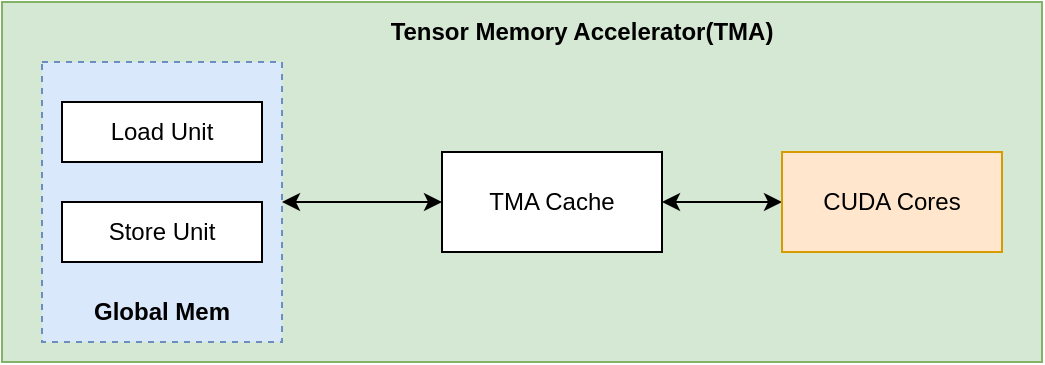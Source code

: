 <mxfile version="26.0.16">
  <diagram name="第 1 页" id="ePOfR6-7XK6J3gQvAiG-">
    <mxGraphModel dx="775" dy="376" grid="1" gridSize="10" guides="1" tooltips="1" connect="1" arrows="1" fold="1" page="1" pageScale="1" pageWidth="827" pageHeight="1169" math="0" shadow="0">
      <root>
        <mxCell id="0" />
        <mxCell id="1" parent="0" />
        <mxCell id="NCkq3VcNT3mjd71MVEYt-10" value="" style="rounded=0;whiteSpace=wrap;html=1;fillColor=#d5e8d4;strokeColor=#82b366;" vertex="1" parent="1">
          <mxGeometry x="90" y="390" width="520" height="180" as="geometry" />
        </mxCell>
        <mxCell id="NCkq3VcNT3mjd71MVEYt-8" style="edgeStyle=orthogonalEdgeStyle;rounded=0;orthogonalLoop=1;jettySize=auto;html=1;exitX=1;exitY=0.5;exitDx=0;exitDy=0;entryX=0;entryY=0.5;entryDx=0;entryDy=0;startArrow=classic;startFill=1;" edge="1" parent="1" source="NCkq3VcNT3mjd71MVEYt-4" target="NCkq3VcNT3mjd71MVEYt-6">
          <mxGeometry relative="1" as="geometry" />
        </mxCell>
        <mxCell id="NCkq3VcNT3mjd71MVEYt-4" value="" style="rounded=0;whiteSpace=wrap;html=1;dashed=1;fillColor=#dae8fc;strokeColor=#6c8ebf;" vertex="1" parent="1">
          <mxGeometry x="110" y="420" width="120" height="140" as="geometry" />
        </mxCell>
        <mxCell id="NCkq3VcNT3mjd71MVEYt-2" value="Load Unit" style="rounded=0;whiteSpace=wrap;html=1;" vertex="1" parent="1">
          <mxGeometry x="120" y="440" width="100" height="30" as="geometry" />
        </mxCell>
        <mxCell id="NCkq3VcNT3mjd71MVEYt-3" value="Store Unit" style="rounded=0;whiteSpace=wrap;html=1;" vertex="1" parent="1">
          <mxGeometry x="120" y="490" width="100" height="30" as="geometry" />
        </mxCell>
        <mxCell id="NCkq3VcNT3mjd71MVEYt-5" value="Global Mem" style="text;strokeColor=none;align=center;fillColor=none;html=1;verticalAlign=middle;whiteSpace=wrap;rounded=0;fontStyle=1" vertex="1" parent="1">
          <mxGeometry x="100" y="530" width="140" height="30" as="geometry" />
        </mxCell>
        <mxCell id="NCkq3VcNT3mjd71MVEYt-9" style="edgeStyle=orthogonalEdgeStyle;rounded=0;orthogonalLoop=1;jettySize=auto;html=1;exitX=1;exitY=0.5;exitDx=0;exitDy=0;entryX=0;entryY=0.5;entryDx=0;entryDy=0;startArrow=classic;startFill=1;" edge="1" parent="1" source="NCkq3VcNT3mjd71MVEYt-6" target="NCkq3VcNT3mjd71MVEYt-7">
          <mxGeometry relative="1" as="geometry" />
        </mxCell>
        <mxCell id="NCkq3VcNT3mjd71MVEYt-6" value="TMA Cache" style="rounded=0;whiteSpace=wrap;html=1;" vertex="1" parent="1">
          <mxGeometry x="310" y="465" width="110" height="50" as="geometry" />
        </mxCell>
        <mxCell id="NCkq3VcNT3mjd71MVEYt-7" value="CUDA Cores" style="rounded=0;whiteSpace=wrap;html=1;fillColor=#ffe6cc;strokeColor=#d79b00;" vertex="1" parent="1">
          <mxGeometry x="480" y="465" width="110" height="50" as="geometry" />
        </mxCell>
        <mxCell id="NCkq3VcNT3mjd71MVEYt-11" value="Tensor Memory Accelerator(TMA)" style="text;strokeColor=none;align=center;fillColor=none;html=1;verticalAlign=middle;whiteSpace=wrap;rounded=0;fontStyle=1" vertex="1" parent="1">
          <mxGeometry x="260" y="390" width="240" height="30" as="geometry" />
        </mxCell>
      </root>
    </mxGraphModel>
  </diagram>
</mxfile>
